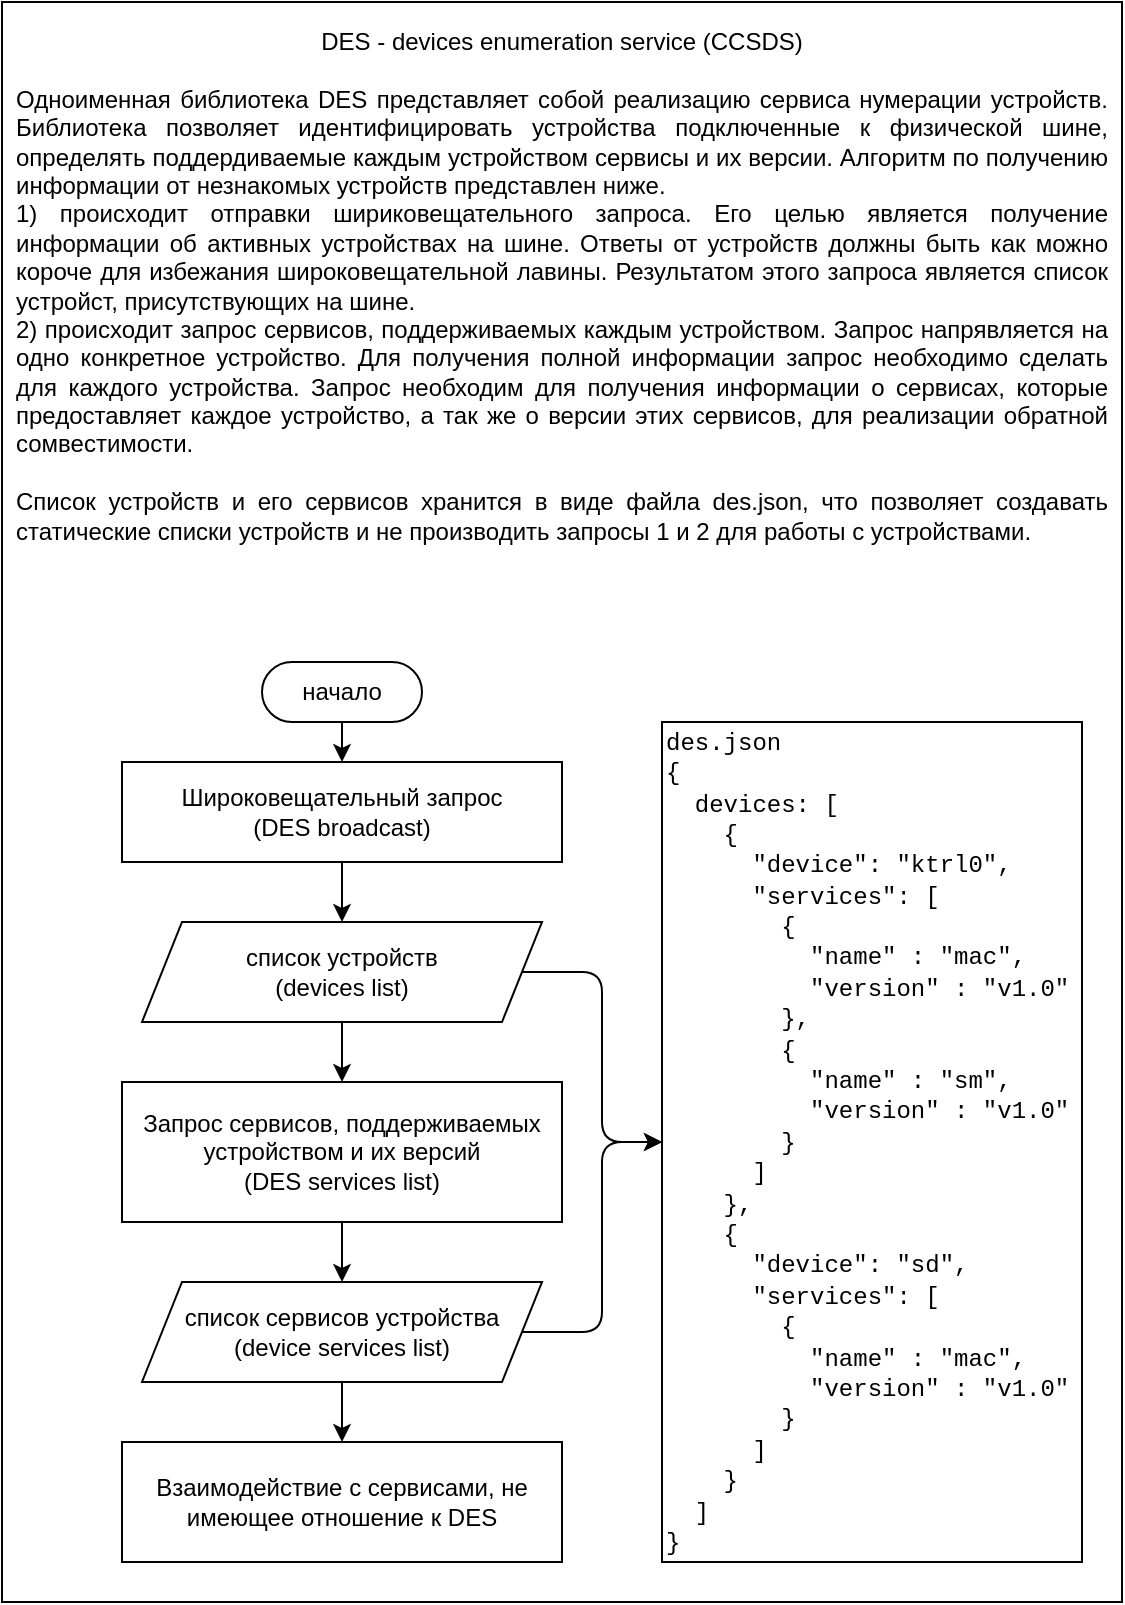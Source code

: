 <mxfile>
    <diagram id="9955hTIZ9qIGO8fSdCxM" name="Page-1">
        <mxGraphModel dx="777" dy="640" grid="1" gridSize="10" guides="1" tooltips="1" connect="1" arrows="1" fold="1" page="1" pageScale="1" pageWidth="850" pageHeight="1100" math="0" shadow="0">
            <root>
                <mxCell id="0"/>
                <mxCell id="1" parent="0"/>
                <mxCell id="2" value="&lt;div style=&quot;&quot;&gt;&lt;span style=&quot;background-color: initial;&quot;&gt;DES - devices enumeration service (CCSDS)&lt;/span&gt;&lt;/div&gt;&lt;div style=&quot;&quot;&gt;&lt;span style=&quot;background-color: initial;&quot;&gt;&lt;br&gt;&lt;/span&gt;&lt;/div&gt;&lt;span style=&quot;background-color: initial;&quot;&gt;&lt;div style=&quot;text-align: justify;&quot;&gt;&lt;span style=&quot;background-color: initial;&quot;&gt;Одноименная библиотека DES представляет собой реализацию сервиса нумерации устройств. Библиотека позволяет идентифицировать устройства подключенные к физической шине, определять поддердиваемые каждым устройством сервисы и их версии. Алгоритм по получению информации от незнакомых устройств представлен ниже.&lt;/span&gt;&lt;/div&gt;&lt;div style=&quot;text-align: justify;&quot;&gt;&lt;span style=&quot;background-color: initial;&quot;&gt;1) происходит отправки шириковещательного запроса. Его целью является получение информации об активных устройствах на шине. Ответы от устройств должны быть как можно короче для избежания широковещательной лавины. Результатом этого запроса является список устройст, присутствующих на шине.&lt;/span&gt;&lt;/div&gt;&lt;div style=&quot;text-align: justify;&quot;&gt;&lt;span style=&quot;background-color: initial;&quot;&gt;2) происходит запрос сервисов, поддерживаемых каждым устройством. Запрос напрявляется на одно конкретное устройство. Для получения полной информации запрос необходимо сделать для каждого устройства. Запрос необходим для получения информации о сервисах, которые предоставляет каждое устройство, а так же о версии этих сервисов, для реализации обратной сомвестимости.&lt;/span&gt;&lt;/div&gt;&lt;div style=&quot;text-align: justify;&quot;&gt;&lt;span style=&quot;background-color: initial;&quot;&gt;&lt;br&gt;&lt;/span&gt;&lt;/div&gt;&lt;div style=&quot;text-align: justify;&quot;&gt;Список устройств и его сервисов хранится в виде файла des.json, что позволяет создавать статические списки устройств и не производить запросы 1 и 2 для работы с устройствами.&lt;span style=&quot;background-color: initial;&quot;&gt;&lt;br&gt;&lt;/span&gt;&lt;/div&gt;&lt;div style=&quot;text-align: justify;&quot;&gt;&lt;span style=&quot;background-color: initial;&quot;&gt;&lt;br&gt;&lt;/span&gt;&lt;/div&gt;&lt;div style=&quot;text-align: justify;&quot;&gt;&lt;span style=&quot;background-color: initial;&quot;&gt;&lt;br&gt;&lt;/span&gt;&lt;/div&gt;&lt;/span&gt;" style="rounded=0;whiteSpace=wrap;html=1;verticalAlign=top;spacing=8;movable=0;resizable=0;rotatable=0;deletable=0;editable=0;connectable=0;" vertex="1" parent="1">
                    <mxGeometry x="40" y="200" width="560" height="800" as="geometry"/>
                </mxCell>
                <mxCell id="6" style="edgeStyle=none;html=1;" edge="1" parent="1" source="3" target="5">
                    <mxGeometry relative="1" as="geometry"/>
                </mxCell>
                <mxCell id="3" value="Широковещательный запрос&lt;br&gt;(DES broadcast)" style="rounded=0;whiteSpace=wrap;html=1;" vertex="1" parent="1">
                    <mxGeometry x="100" y="580" width="220" height="50" as="geometry"/>
                </mxCell>
                <mxCell id="10" style="edgeStyle=none;html=1;" edge="1" parent="1" source="5" target="9">
                    <mxGeometry relative="1" as="geometry"/>
                </mxCell>
                <mxCell id="16" style="edgeStyle=orthogonalEdgeStyle;html=1;entryX=0;entryY=0.5;entryDx=0;entryDy=0;fontFamily=Courier New;exitX=1;exitY=0.5;exitDx=0;exitDy=0;" edge="1" parent="1" source="5" target="15">
                    <mxGeometry relative="1" as="geometry"/>
                </mxCell>
                <mxCell id="5" value="список устройств&lt;br&gt;(devices list)" style="shape=parallelogram;perimeter=parallelogramPerimeter;whiteSpace=wrap;html=1;fixedSize=1;" vertex="1" parent="1">
                    <mxGeometry x="110" y="660" width="200" height="50" as="geometry"/>
                </mxCell>
                <mxCell id="8" style="edgeStyle=none;html=1;" edge="1" parent="1" source="7" target="3">
                    <mxGeometry relative="1" as="geometry"/>
                </mxCell>
                <mxCell id="7" value="начало" style="rounded=1;whiteSpace=wrap;html=1;arcSize=50;" vertex="1" parent="1">
                    <mxGeometry x="170" y="530" width="80" height="30" as="geometry"/>
                </mxCell>
                <mxCell id="12" style="edgeStyle=none;html=1;" edge="1" parent="1" source="9" target="11">
                    <mxGeometry relative="1" as="geometry"/>
                </mxCell>
                <mxCell id="9" value="Запрос сервисов, поддерживаемых устройством и их версий&lt;br&gt;(DES services list)" style="rounded=0;whiteSpace=wrap;html=1;" vertex="1" parent="1">
                    <mxGeometry x="100" y="740" width="220" height="70" as="geometry"/>
                </mxCell>
                <mxCell id="14" style="edgeStyle=none;html=1;" edge="1" parent="1" source="11" target="13">
                    <mxGeometry relative="1" as="geometry"/>
                </mxCell>
                <mxCell id="17" style="edgeStyle=orthogonalEdgeStyle;html=1;entryX=0;entryY=0.5;entryDx=0;entryDy=0;fontFamily=Courier New;exitX=1;exitY=0.5;exitDx=0;exitDy=0;" edge="1" parent="1" source="11" target="15">
                    <mxGeometry relative="1" as="geometry"/>
                </mxCell>
                <mxCell id="11" value="список сервисов устройства&lt;br&gt;(device services list)" style="shape=parallelogram;perimeter=parallelogramPerimeter;whiteSpace=wrap;html=1;fixedSize=1;" vertex="1" parent="1">
                    <mxGeometry x="110" y="840" width="200" height="50" as="geometry"/>
                </mxCell>
                <mxCell id="13" value="Взаимодействие с сервисами, не имеющее отношение к DES" style="rounded=0;whiteSpace=wrap;html=1;" vertex="1" parent="1">
                    <mxGeometry x="100" y="920" width="220" height="60" as="geometry"/>
                </mxCell>
                <mxCell id="15" value="&lt;font face=&quot;Courier New&quot;&gt;des.json&lt;br&gt;{&lt;br&gt;&amp;nbsp; devices: [&lt;br&gt;&amp;nbsp; &amp;nbsp; {&lt;br&gt;&amp;nbsp; &amp;nbsp; &amp;nbsp; &quot;device&quot;: &quot;ktrl0&quot;,&lt;br&gt;&amp;nbsp; &amp;nbsp; &amp;nbsp; &quot;services&quot;: [&lt;br&gt;&amp;nbsp; &amp;nbsp; &amp;nbsp; &amp;nbsp; {&lt;br&gt;&amp;nbsp; &amp;nbsp; &amp;nbsp; &amp;nbsp; &amp;nbsp; &quot;name&quot; : &quot;mac&quot;,&lt;br&gt;&amp;nbsp; &amp;nbsp; &amp;nbsp; &amp;nbsp; &amp;nbsp; &quot;version&quot; : &quot;v1.0&quot;&lt;br&gt;&amp;nbsp; &amp;nbsp; &amp;nbsp; &amp;nbsp; },&lt;br&gt;&amp;nbsp; &amp;nbsp; &amp;nbsp; &amp;nbsp; {&lt;br&gt;&amp;nbsp; &amp;nbsp; &amp;nbsp; &amp;nbsp; &amp;nbsp; &quot;name&quot; : &quot;sm&quot;,&lt;br&gt;&amp;nbsp; &amp;nbsp; &amp;nbsp; &amp;nbsp; &amp;nbsp; &quot;version&quot; : &quot;v1.0&quot;&lt;br&gt;&amp;nbsp; &amp;nbsp; &amp;nbsp; &amp;nbsp; }&lt;br&gt;&amp;nbsp; &amp;nbsp; &amp;nbsp; ]&amp;nbsp;&lt;br&gt;&amp;nbsp; &amp;nbsp; },&lt;br&gt;&lt;/font&gt;&lt;span style=&quot;font-family: &amp;quot;Courier New&amp;quot;;&quot;&gt;&amp;nbsp; &amp;nbsp; {&lt;/span&gt;&lt;br style=&quot;border-color: var(--border-color); font-family: &amp;quot;Courier New&amp;quot;;&quot;&gt;&lt;span style=&quot;font-family: &amp;quot;Courier New&amp;quot;;&quot;&gt;&amp;nbsp; &amp;nbsp; &amp;nbsp; &quot;device&quot;: &quot;sd&quot;,&lt;/span&gt;&lt;br style=&quot;border-color: var(--border-color); font-family: &amp;quot;Courier New&amp;quot;;&quot;&gt;&lt;span style=&quot;font-family: &amp;quot;Courier New&amp;quot;;&quot;&gt;&amp;nbsp; &amp;nbsp; &amp;nbsp; &quot;services&quot;: [&lt;/span&gt;&lt;br style=&quot;border-color: var(--border-color); font-family: &amp;quot;Courier New&amp;quot;;&quot;&gt;&lt;span style=&quot;font-family: &amp;quot;Courier New&amp;quot;;&quot;&gt;&amp;nbsp; &amp;nbsp; &amp;nbsp; &amp;nbsp; {&lt;/span&gt;&lt;br style=&quot;border-color: var(--border-color); font-family: &amp;quot;Courier New&amp;quot;;&quot;&gt;&lt;span style=&quot;font-family: &amp;quot;Courier New&amp;quot;;&quot;&gt;&amp;nbsp; &amp;nbsp; &amp;nbsp; &amp;nbsp; &amp;nbsp; &quot;name&quot; : &quot;mac&quot;,&lt;/span&gt;&lt;br style=&quot;border-color: var(--border-color); font-family: &amp;quot;Courier New&amp;quot;;&quot;&gt;&lt;span style=&quot;font-family: &amp;quot;Courier New&amp;quot;;&quot;&gt;&amp;nbsp; &amp;nbsp; &amp;nbsp; &amp;nbsp; &amp;nbsp; &quot;version&quot; : &quot;v1.0&quot;&lt;/span&gt;&lt;br style=&quot;border-color: var(--border-color); font-family: &amp;quot;Courier New&amp;quot;;&quot;&gt;&lt;span style=&quot;font-family: &amp;quot;Courier New&amp;quot;;&quot;&gt;&amp;nbsp; &amp;nbsp; &amp;nbsp; &amp;nbsp; }&lt;/span&gt;&lt;br style=&quot;border-color: var(--border-color); font-family: &amp;quot;Courier New&amp;quot;;&quot;&gt;&lt;span style=&quot;font-family: &amp;quot;Courier New&amp;quot;;&quot;&gt;&amp;nbsp; &amp;nbsp; &amp;nbsp; ]&lt;/span&gt;&lt;br style=&quot;border-color: var(--border-color); font-family: &amp;quot;Courier New&amp;quot;;&quot;&gt;&lt;span style=&quot;font-family: &amp;quot;Courier New&amp;quot;;&quot;&gt;&amp;nbsp; &amp;nbsp; }&lt;/span&gt;&lt;font face=&quot;Courier New&quot;&gt;&lt;br&gt;&amp;nbsp; ]&lt;br&gt;}&lt;/font&gt;" style="rounded=0;whiteSpace=wrap;html=1;align=left;" vertex="1" parent="1">
                    <mxGeometry x="370" y="560" width="210" height="420" as="geometry"/>
                </mxCell>
            </root>
        </mxGraphModel>
    </diagram>
</mxfile>